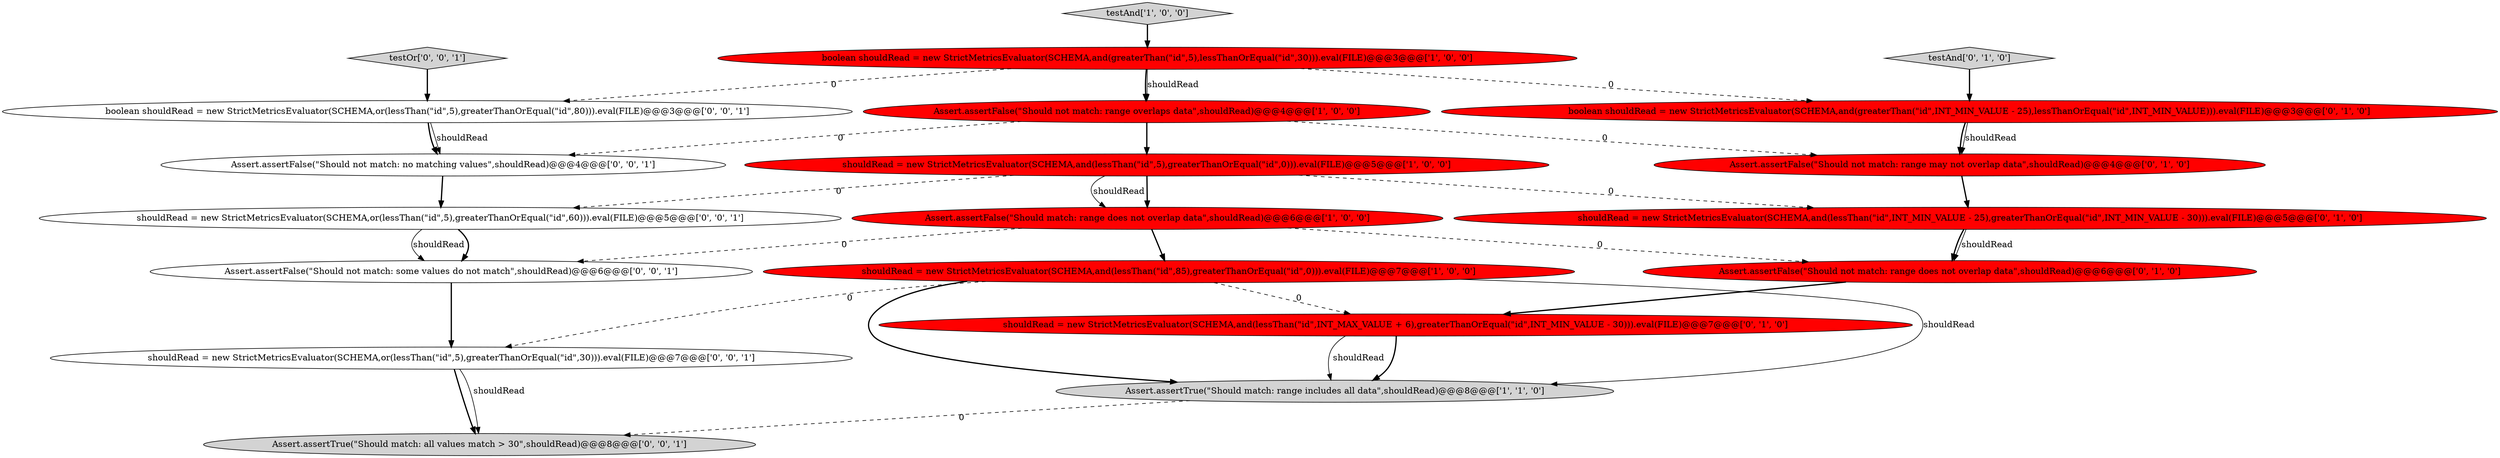 digraph {
11 [style = filled, label = "Assert.assertFalse(\"Should not match: range may not overlap data\",shouldRead)@@@4@@@['0', '1', '0']", fillcolor = red, shape = ellipse image = "AAA1AAABBB2BBB"];
1 [style = filled, label = "boolean shouldRead = new StrictMetricsEvaluator(SCHEMA,and(greaterThan(\"id\",5),lessThanOrEqual(\"id\",30))).eval(FILE)@@@3@@@['1', '0', '0']", fillcolor = red, shape = ellipse image = "AAA1AAABBB1BBB"];
6 [style = filled, label = "shouldRead = new StrictMetricsEvaluator(SCHEMA,and(lessThan(\"id\",5),greaterThanOrEqual(\"id\",0))).eval(FILE)@@@5@@@['1', '0', '0']", fillcolor = red, shape = ellipse image = "AAA1AAABBB1BBB"];
16 [style = filled, label = "boolean shouldRead = new StrictMetricsEvaluator(SCHEMA,or(lessThan(\"id\",5),greaterThanOrEqual(\"id\",80))).eval(FILE)@@@3@@@['0', '0', '1']", fillcolor = white, shape = ellipse image = "AAA0AAABBB3BBB"];
17 [style = filled, label = "shouldRead = new StrictMetricsEvaluator(SCHEMA,or(lessThan(\"id\",5),greaterThanOrEqual(\"id\",30))).eval(FILE)@@@7@@@['0', '0', '1']", fillcolor = white, shape = ellipse image = "AAA0AAABBB3BBB"];
14 [style = filled, label = "shouldRead = new StrictMetricsEvaluator(SCHEMA,or(lessThan(\"id\",5),greaterThanOrEqual(\"id\",60))).eval(FILE)@@@5@@@['0', '0', '1']", fillcolor = white, shape = ellipse image = "AAA0AAABBB3BBB"];
4 [style = filled, label = "Assert.assertFalse(\"Should not match: range overlaps data\",shouldRead)@@@4@@@['1', '0', '0']", fillcolor = red, shape = ellipse image = "AAA1AAABBB1BBB"];
9 [style = filled, label = "shouldRead = new StrictMetricsEvaluator(SCHEMA,and(lessThan(\"id\",INT_MAX_VALUE + 6),greaterThanOrEqual(\"id\",INT_MIN_VALUE - 30))).eval(FILE)@@@7@@@['0', '1', '0']", fillcolor = red, shape = ellipse image = "AAA1AAABBB2BBB"];
0 [style = filled, label = "Assert.assertFalse(\"Should match: range does not overlap data\",shouldRead)@@@6@@@['1', '0', '0']", fillcolor = red, shape = ellipse image = "AAA1AAABBB1BBB"];
10 [style = filled, label = "Assert.assertFalse(\"Should not match: range does not overlap data\",shouldRead)@@@6@@@['0', '1', '0']", fillcolor = red, shape = ellipse image = "AAA1AAABBB2BBB"];
12 [style = filled, label = "testAnd['0', '1', '0']", fillcolor = lightgray, shape = diamond image = "AAA0AAABBB2BBB"];
15 [style = filled, label = "Assert.assertTrue(\"Should match: all values match > 30\",shouldRead)@@@8@@@['0', '0', '1']", fillcolor = lightgray, shape = ellipse image = "AAA0AAABBB3BBB"];
2 [style = filled, label = "shouldRead = new StrictMetricsEvaluator(SCHEMA,and(lessThan(\"id\",85),greaterThanOrEqual(\"id\",0))).eval(FILE)@@@7@@@['1', '0', '0']", fillcolor = red, shape = ellipse image = "AAA1AAABBB1BBB"];
19 [style = filled, label = "Assert.assertFalse(\"Should not match: no matching values\",shouldRead)@@@4@@@['0', '0', '1']", fillcolor = white, shape = ellipse image = "AAA0AAABBB3BBB"];
3 [style = filled, label = "testAnd['1', '0', '0']", fillcolor = lightgray, shape = diamond image = "AAA0AAABBB1BBB"];
13 [style = filled, label = "Assert.assertFalse(\"Should not match: some values do not match\",shouldRead)@@@6@@@['0', '0', '1']", fillcolor = white, shape = ellipse image = "AAA0AAABBB3BBB"];
18 [style = filled, label = "testOr['0', '0', '1']", fillcolor = lightgray, shape = diamond image = "AAA0AAABBB3BBB"];
5 [style = filled, label = "Assert.assertTrue(\"Should match: range includes all data\",shouldRead)@@@8@@@['1', '1', '0']", fillcolor = lightgray, shape = ellipse image = "AAA0AAABBB1BBB"];
7 [style = filled, label = "shouldRead = new StrictMetricsEvaluator(SCHEMA,and(lessThan(\"id\",INT_MIN_VALUE - 25),greaterThanOrEqual(\"id\",INT_MIN_VALUE - 30))).eval(FILE)@@@5@@@['0', '1', '0']", fillcolor = red, shape = ellipse image = "AAA1AAABBB2BBB"];
8 [style = filled, label = "boolean shouldRead = new StrictMetricsEvaluator(SCHEMA,and(greaterThan(\"id\",INT_MIN_VALUE - 25),lessThanOrEqual(\"id\",INT_MIN_VALUE))).eval(FILE)@@@3@@@['0', '1', '0']", fillcolor = red, shape = ellipse image = "AAA1AAABBB2BBB"];
2->5 [style = solid, label="shouldRead"];
1->4 [style = bold, label=""];
3->1 [style = bold, label=""];
7->10 [style = solid, label="shouldRead"];
4->6 [style = bold, label=""];
7->10 [style = bold, label=""];
6->7 [style = dashed, label="0"];
0->2 [style = bold, label=""];
8->11 [style = solid, label="shouldRead"];
1->4 [style = solid, label="shouldRead"];
6->0 [style = bold, label=""];
6->0 [style = solid, label="shouldRead"];
6->14 [style = dashed, label="0"];
16->19 [style = bold, label=""];
2->17 [style = dashed, label="0"];
0->10 [style = dashed, label="0"];
13->17 [style = bold, label=""];
16->19 [style = solid, label="shouldRead"];
19->14 [style = bold, label=""];
2->9 [style = dashed, label="0"];
12->8 [style = bold, label=""];
1->16 [style = dashed, label="0"];
0->13 [style = dashed, label="0"];
17->15 [style = bold, label=""];
9->5 [style = bold, label=""];
4->19 [style = dashed, label="0"];
9->5 [style = solid, label="shouldRead"];
1->8 [style = dashed, label="0"];
10->9 [style = bold, label=""];
14->13 [style = bold, label=""];
4->11 [style = dashed, label="0"];
14->13 [style = solid, label="shouldRead"];
5->15 [style = dashed, label="0"];
17->15 [style = solid, label="shouldRead"];
8->11 [style = bold, label=""];
11->7 [style = bold, label=""];
2->5 [style = bold, label=""];
18->16 [style = bold, label=""];
}
